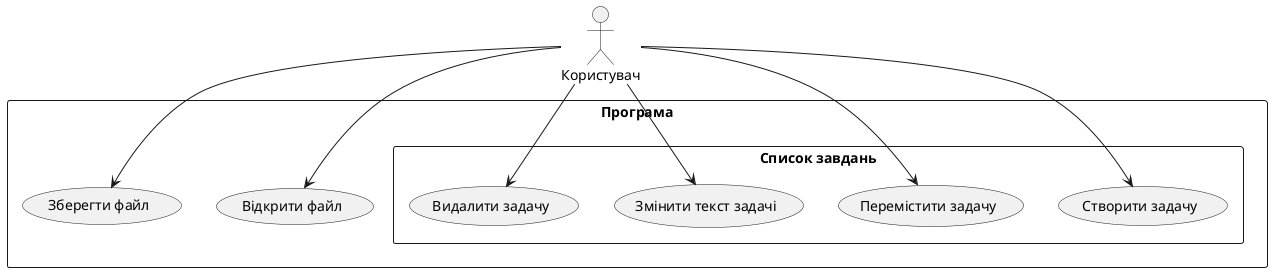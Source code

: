 @startuml
actor "Користувач" as User
rectangle "Програма" {
  rectangle "Список завдань" {
    usecase "Створити задачу" as UC1
    usecase "Перемістити задачу" as UC2
    usecase "Змінити текст задачі" as UC3
    usecase "Видалити задачу" as UC4
  }
  usecase "Відкрити файл" as UC5
  usecase "Зберегти файл" as UC6
}
User --> UC1
User --> UC2
User --> UC3
User --> UC4
User --> UC5
User --> UC6
@enduml
